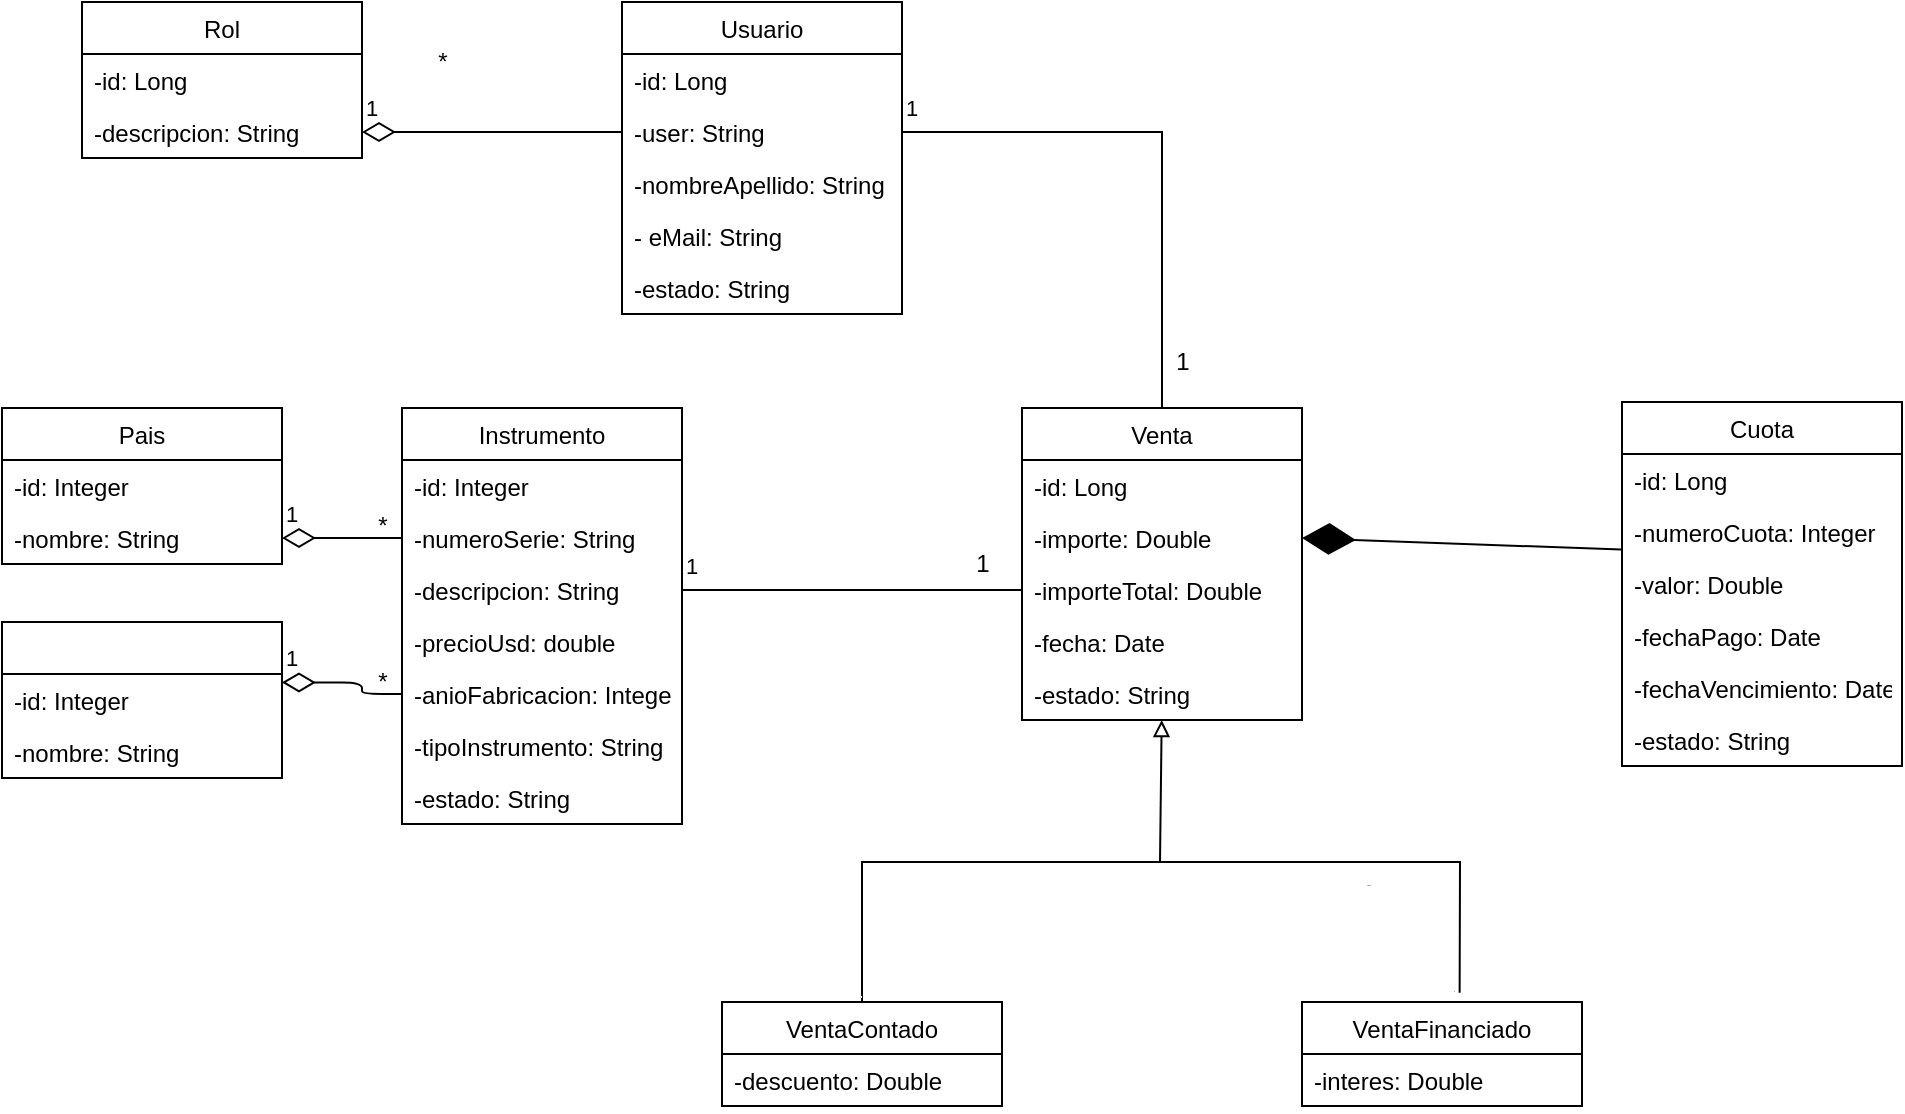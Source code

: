 <mxfile version="13.5.8" type="device"><diagram id="R2lEEEUBdFMjLlhIrx00" name="Page-1"><mxGraphModel dx="1038" dy="548" grid="1" gridSize="10" guides="1" tooltips="1" connect="1" arrows="1" fold="1" page="1" pageScale="1" pageWidth="850" pageHeight="1100" math="0" shadow="0" extFonts="Permanent Marker^https://fonts.googleapis.com/css?family=Permanent+Marker"><root><mxCell id="0"/><mxCell id="1" parent="0"/><mxCell id="55IafOMXZLTy4qaa-oFk-37" value="1" style="endArrow=none;html=1;endSize=12;startArrow=diamondThin;startSize=14;startFill=0;edgeStyle=orthogonalEdgeStyle;align=left;verticalAlign=bottom;endFill=0;" edge="1" parent="1" source="55IafOMXZLTy4qaa-oFk-9" target="55IafOMXZLTy4qaa-oFk-13"><mxGeometry x="-1" y="3" relative="1" as="geometry"><mxPoint x="220" y="270" as="sourcePoint"/><mxPoint x="380" y="270" as="targetPoint"/></mxGeometry></mxCell><mxCell id="55IafOMXZLTy4qaa-oFk-38" value="*" style="text;html=1;align=center;verticalAlign=middle;resizable=0;points=[];autosize=1;" vertex="1" parent="1"><mxGeometry x="220" y="30" width="20" height="20" as="geometry"/></mxCell><mxCell id="55IafOMXZLTy4qaa-oFk-51" value="1" style="endArrow=none;html=1;endSize=12;startArrow=diamondThin;startSize=14;startFill=0;edgeStyle=orthogonalEdgeStyle;align=left;verticalAlign=bottom;endFill=0;" edge="1" parent="1" source="55IafOMXZLTy4qaa-oFk-43" target="55IafOMXZLTy4qaa-oFk-47"><mxGeometry x="-1" y="3" relative="1" as="geometry"><mxPoint x="210" y="530" as="sourcePoint"/><mxPoint x="370" y="530" as="targetPoint"/></mxGeometry></mxCell><mxCell id="55IafOMXZLTy4qaa-oFk-52" value="*" style="text;html=1;align=center;verticalAlign=middle;resizable=0;points=[];autosize=1;" vertex="1" parent="1"><mxGeometry x="190" y="262" width="20" height="20" as="geometry"/></mxCell><mxCell id="55IafOMXZLTy4qaa-oFk-58" value="1" style="endArrow=none;html=1;endSize=12;startArrow=diamondThin;startSize=14;startFill=0;edgeStyle=orthogonalEdgeStyle;align=left;verticalAlign=bottom;endFill=0;exitX=1;exitY=0.162;exitDx=0;exitDy=0;exitPerimeter=0;entryX=0;entryY=0.5;entryDx=0;entryDy=0;" edge="1" parent="1" source="55IafOMXZLTy4qaa-oFk-54" target="55IafOMXZLTy4qaa-oFk-50"><mxGeometry x="-1" y="3" relative="1" as="geometry"><mxPoint x="220" y="420" as="sourcePoint"/><mxPoint x="400" y="420" as="targetPoint"/><Array as="points"><mxPoint x="190" y="350"/><mxPoint x="190" y="356"/></Array></mxGeometry></mxCell><mxCell id="55IafOMXZLTy4qaa-oFk-60" value="*" style="text;html=1;align=center;verticalAlign=middle;resizable=0;points=[];autosize=1;" vertex="1" parent="1"><mxGeometry x="190" y="340" width="20" height="20" as="geometry"/></mxCell><mxCell id="55IafOMXZLTy4qaa-oFk-73" value="1" style="endArrow=none;html=1;endSize=12;startArrow=none;startSize=14;startFill=0;align=left;verticalAlign=bottom;endFill=0;" edge="1" parent="1" source="55IafOMXZLTy4qaa-oFk-48" target="55IafOMXZLTy4qaa-oFk-66"><mxGeometry x="-1" y="3" relative="1" as="geometry"><mxPoint x="410" y="352" as="sourcePoint"/><mxPoint x="590" y="380" as="targetPoint"/></mxGeometry></mxCell><mxCell id="55IafOMXZLTy4qaa-oFk-74" value="1" style="text;html=1;align=center;verticalAlign=middle;resizable=0;points=[];autosize=1;" vertex="1" parent="1"><mxGeometry x="490" y="281" width="20" height="20" as="geometry"/></mxCell><mxCell id="55IafOMXZLTy4qaa-oFk-75" value="1" style="endArrow=none;html=1;endSize=12;startArrow=none;startSize=14;startFill=0;align=left;verticalAlign=bottom;endFill=0;exitX=1;exitY=0.5;exitDx=0;exitDy=0;entryX=0.5;entryY=0;entryDx=0;entryDy=0;rounded=0;" edge="1" parent="1" source="55IafOMXZLTy4qaa-oFk-13" target="55IafOMXZLTy4qaa-oFk-63"><mxGeometry x="-1" y="3" relative="1" as="geometry"><mxPoint x="420" y="362" as="sourcePoint"/><mxPoint x="660" y="362.774" as="targetPoint"/><Array as="points"><mxPoint x="590" y="75"/></Array></mxGeometry></mxCell><mxCell id="55IafOMXZLTy4qaa-oFk-76" value="1" style="text;html=1;align=center;verticalAlign=middle;resizable=0;points=[];autosize=1;" vertex="1" parent="1"><mxGeometry x="590" y="180" width="20" height="20" as="geometry"/></mxCell><mxCell id="55IafOMXZLTy4qaa-oFk-41" value="Pais" style="swimlane;fontStyle=0;childLayout=stackLayout;horizontal=1;startSize=26;fillColor=none;horizontalStack=0;resizeParent=1;resizeParentMax=0;resizeLast=0;collapsible=1;marginBottom=0;" vertex="1" parent="1"><mxGeometry x="10" y="213" width="140" height="78" as="geometry"/></mxCell><mxCell id="55IafOMXZLTy4qaa-oFk-42" value="-id: Integer" style="text;strokeColor=none;fillColor=none;align=left;verticalAlign=top;spacingLeft=4;spacingRight=4;overflow=hidden;rotatable=0;points=[[0,0.5],[1,0.5]];portConstraint=eastwest;" vertex="1" parent="55IafOMXZLTy4qaa-oFk-41"><mxGeometry y="26" width="140" height="26" as="geometry"/></mxCell><mxCell id="55IafOMXZLTy4qaa-oFk-43" value="-nombre: String" style="text;strokeColor=none;fillColor=none;align=left;verticalAlign=top;spacingLeft=4;spacingRight=4;overflow=hidden;rotatable=0;points=[[0,0.5],[1,0.5]];portConstraint=eastwest;" vertex="1" parent="55IafOMXZLTy4qaa-oFk-41"><mxGeometry y="52" width="140" height="26" as="geometry"/></mxCell><mxCell id="55IafOMXZLTy4qaa-oFk-53" value="|" style="swimlane;fontStyle=0;childLayout=stackLayout;horizontal=1;startSize=26;fillColor=none;horizontalStack=0;resizeParent=1;resizeParentMax=0;resizeLast=0;collapsible=1;marginBottom=0;" vertex="1" parent="1"><mxGeometry x="10" y="320" width="140" height="78" as="geometry"/></mxCell><mxCell id="55IafOMXZLTy4qaa-oFk-54" value="-id: Integer" style="text;strokeColor=none;fillColor=none;align=left;verticalAlign=top;spacingLeft=4;spacingRight=4;overflow=hidden;rotatable=0;points=[[0,0.5],[1,0.5]];portConstraint=eastwest;" vertex="1" parent="55IafOMXZLTy4qaa-oFk-53"><mxGeometry y="26" width="140" height="26" as="geometry"/></mxCell><mxCell id="55IafOMXZLTy4qaa-oFk-55" value="-nombre: String" style="text;strokeColor=none;fillColor=none;align=left;verticalAlign=top;spacingLeft=4;spacingRight=4;overflow=hidden;rotatable=0;points=[[0,0.5],[1,0.5]];portConstraint=eastwest;" vertex="1" parent="55IafOMXZLTy4qaa-oFk-53"><mxGeometry y="52" width="140" height="26" as="geometry"/></mxCell><mxCell id="55IafOMXZLTy4qaa-oFk-63" value="Venta" style="swimlane;fontStyle=0;childLayout=stackLayout;horizontal=1;startSize=26;fillColor=none;horizontalStack=0;resizeParent=1;resizeParentMax=0;resizeLast=0;collapsible=1;marginBottom=0;" vertex="1" parent="1"><mxGeometry x="520" y="213" width="140" height="156" as="geometry"/></mxCell><mxCell id="55IafOMXZLTy4qaa-oFk-64" value="-id: Long" style="text;strokeColor=none;fillColor=none;align=left;verticalAlign=top;spacingLeft=4;spacingRight=4;overflow=hidden;rotatable=0;points=[[0,0.5],[1,0.5]];portConstraint=eastwest;" vertex="1" parent="55IafOMXZLTy4qaa-oFk-63"><mxGeometry y="26" width="140" height="26" as="geometry"/></mxCell><mxCell id="55IafOMXZLTy4qaa-oFk-65" value="-importe: Double" style="text;strokeColor=none;fillColor=none;align=left;verticalAlign=top;spacingLeft=4;spacingRight=4;overflow=hidden;rotatable=0;points=[[0,0.5],[1,0.5]];portConstraint=eastwest;" vertex="1" parent="55IafOMXZLTy4qaa-oFk-63"><mxGeometry y="52" width="140" height="26" as="geometry"/></mxCell><mxCell id="55IafOMXZLTy4qaa-oFk-66" value="-importeTotal: Double" style="text;strokeColor=none;fillColor=none;align=left;verticalAlign=top;spacingLeft=4;spacingRight=4;overflow=hidden;rotatable=0;points=[[0,0.5],[1,0.5]];portConstraint=eastwest;" vertex="1" parent="55IafOMXZLTy4qaa-oFk-63"><mxGeometry y="78" width="140" height="26" as="geometry"/></mxCell><mxCell id="55IafOMXZLTy4qaa-oFk-67" value="-fecha: Date" style="text;strokeColor=none;fillColor=none;align=left;verticalAlign=top;spacingLeft=4;spacingRight=4;overflow=hidden;rotatable=0;points=[[0,0.5],[1,0.5]];portConstraint=eastwest;" vertex="1" parent="55IafOMXZLTy4qaa-oFk-63"><mxGeometry y="104" width="140" height="26" as="geometry"/></mxCell><mxCell id="55IafOMXZLTy4qaa-oFk-68" value="-estado: String" style="text;strokeColor=none;fillColor=none;align=left;verticalAlign=top;spacingLeft=4;spacingRight=4;overflow=hidden;rotatable=0;points=[[0,0.5],[1,0.5]];portConstraint=eastwest;" vertex="1" parent="55IafOMXZLTy4qaa-oFk-63"><mxGeometry y="130" width="140" height="26" as="geometry"/></mxCell><mxCell id="55IafOMXZLTy4qaa-oFk-89" value="1" style="endArrow=none;html=1;endSize=12;startArrow=none;startSize=14;startFill=0;align=left;verticalAlign=bottom;endFill=0;exitX=0.5;exitY=0;exitDx=0;exitDy=0;fontSize=1;rounded=0;" edge="1" parent="1" source="55IafOMXZLTy4qaa-oFk-77"><mxGeometry x="-1" y="3" relative="1" as="geometry"><mxPoint x="440" y="440" as="sourcePoint"/><mxPoint x="570" y="440" as="targetPoint"/><Array as="points"><mxPoint x="440" y="440"/></Array></mxGeometry></mxCell><mxCell id="55IafOMXZLTy4qaa-oFk-90" value="1" style="endArrow=none;html=1;endSize=12;startArrow=none;startSize=14;startFill=0;align=left;verticalAlign=bottom;endFill=0;exitX=0.563;exitY=-0.088;exitDx=0;exitDy=0;exitPerimeter=0;rounded=0;spacing=0;fontSize=1;" edge="1" parent="1" source="55IafOMXZLTy4qaa-oFk-83"><mxGeometry x="-1" y="3" relative="1" as="geometry"><mxPoint x="450" y="480" as="sourcePoint"/><mxPoint x="570" y="440" as="targetPoint"/><Array as="points"><mxPoint x="739" y="440"/></Array></mxGeometry></mxCell><mxCell id="55IafOMXZLTy4qaa-oFk-91" value="Text" style="edgeLabel;html=1;align=center;verticalAlign=middle;resizable=0;points=[];fontSize=1;" vertex="1" connectable="0" parent="55IafOMXZLTy4qaa-oFk-90"><mxGeometry x="-0.045" y="11" relative="1" as="geometry"><mxPoint as="offset"/></mxGeometry></mxCell><mxCell id="55IafOMXZLTy4qaa-oFk-77" value="VentaContado" style="swimlane;fontStyle=0;childLayout=stackLayout;horizontal=1;startSize=26;fillColor=none;horizontalStack=0;resizeParent=1;resizeParentMax=0;resizeLast=0;collapsible=1;marginBottom=0;" vertex="1" parent="1"><mxGeometry x="370" y="510" width="140" height="52" as="geometry"/></mxCell><mxCell id="55IafOMXZLTy4qaa-oFk-80" value="-descuento: Double" style="text;strokeColor=none;fillColor=none;align=left;verticalAlign=top;spacingLeft=4;spacingRight=4;overflow=hidden;rotatable=0;points=[[0,0.5],[1,0.5]];portConstraint=eastwest;" vertex="1" parent="55IafOMXZLTy4qaa-oFk-77"><mxGeometry y="26" width="140" height="26" as="geometry"/></mxCell><mxCell id="55IafOMXZLTy4qaa-oFk-92" value="" style="endArrow=block;html=1;strokeColor=#000000;fontSize=1;endFill=0;" edge="1" parent="1" target="55IafOMXZLTy4qaa-oFk-68"><mxGeometry width="50" height="50" relative="1" as="geometry"><mxPoint x="589" y="440" as="sourcePoint"/><mxPoint x="580" y="480" as="targetPoint"/></mxGeometry></mxCell><mxCell id="55IafOMXZLTy4qaa-oFk-83" value="VentaFinanciado" style="swimlane;fontStyle=0;childLayout=stackLayout;horizontal=1;startSize=26;fillColor=none;horizontalStack=0;resizeParent=1;resizeParentMax=0;resizeLast=0;collapsible=1;marginBottom=0;" vertex="1" parent="1"><mxGeometry x="660" y="510" width="140" height="52" as="geometry"/></mxCell><mxCell id="55IafOMXZLTy4qaa-oFk-86" value="-interes: Double" style="text;strokeColor=none;fillColor=none;align=left;verticalAlign=top;spacingLeft=4;spacingRight=4;overflow=hidden;rotatable=0;points=[[0,0.5],[1,0.5]];portConstraint=eastwest;" vertex="1" parent="55IafOMXZLTy4qaa-oFk-83"><mxGeometry y="26" width="140" height="26" as="geometry"/></mxCell><mxCell id="55IafOMXZLTy4qaa-oFk-7" value="Rol" style="swimlane;fontStyle=0;childLayout=stackLayout;horizontal=1;startSize=26;fillColor=none;horizontalStack=0;resizeParent=1;resizeParentMax=0;resizeLast=0;collapsible=1;marginBottom=0;" vertex="1" parent="1"><mxGeometry x="50" y="10" width="140" height="78" as="geometry"/></mxCell><mxCell id="55IafOMXZLTy4qaa-oFk-8" value="-id: Long" style="text;strokeColor=none;fillColor=none;align=left;verticalAlign=top;spacingLeft=4;spacingRight=4;overflow=hidden;rotatable=0;points=[[0,0.5],[1,0.5]];portConstraint=eastwest;" vertex="1" parent="55IafOMXZLTy4qaa-oFk-7"><mxGeometry y="26" width="140" height="26" as="geometry"/></mxCell><mxCell id="55IafOMXZLTy4qaa-oFk-9" value="-descripcion: String" style="text;strokeColor=none;fillColor=none;align=left;verticalAlign=top;spacingLeft=4;spacingRight=4;overflow=hidden;rotatable=0;points=[[0,0.5],[1,0.5]];portConstraint=eastwest;" vertex="1" parent="55IafOMXZLTy4qaa-oFk-7"><mxGeometry y="52" width="140" height="26" as="geometry"/></mxCell><mxCell id="55IafOMXZLTy4qaa-oFk-11" value="Usuario" style="swimlane;fontStyle=0;childLayout=stackLayout;horizontal=1;startSize=26;fillColor=none;horizontalStack=0;resizeParent=1;resizeParentMax=0;resizeLast=0;collapsible=1;marginBottom=0;" vertex="1" parent="1"><mxGeometry x="320" y="10" width="140" height="156" as="geometry"/></mxCell><mxCell id="55IafOMXZLTy4qaa-oFk-12" value="-id: Long" style="text;strokeColor=none;fillColor=none;align=left;verticalAlign=top;spacingLeft=4;spacingRight=4;overflow=hidden;rotatable=0;points=[[0,0.5],[1,0.5]];portConstraint=eastwest;" vertex="1" parent="55IafOMXZLTy4qaa-oFk-11"><mxGeometry y="26" width="140" height="26" as="geometry"/></mxCell><mxCell id="55IafOMXZLTy4qaa-oFk-13" value="-user: String" style="text;strokeColor=none;fillColor=none;align=left;verticalAlign=top;spacingLeft=4;spacingRight=4;overflow=hidden;rotatable=0;points=[[0,0.5],[1,0.5]];portConstraint=eastwest;" vertex="1" parent="55IafOMXZLTy4qaa-oFk-11"><mxGeometry y="52" width="140" height="26" as="geometry"/></mxCell><mxCell id="55IafOMXZLTy4qaa-oFk-36" value="-nombreApellido: String" style="text;strokeColor=none;fillColor=none;align=left;verticalAlign=top;spacingLeft=4;spacingRight=4;overflow=hidden;rotatable=0;points=[[0,0.5],[1,0.5]];portConstraint=eastwest;" vertex="1" parent="55IafOMXZLTy4qaa-oFk-11"><mxGeometry y="78" width="140" height="26" as="geometry"/></mxCell><mxCell id="55IafOMXZLTy4qaa-oFk-14" value="- eMail: String" style="text;strokeColor=none;fillColor=none;align=left;verticalAlign=top;spacingLeft=4;spacingRight=4;overflow=hidden;rotatable=0;points=[[0,0.5],[1,0.5]];portConstraint=eastwest;" vertex="1" parent="55IafOMXZLTy4qaa-oFk-11"><mxGeometry y="104" width="140" height="26" as="geometry"/></mxCell><mxCell id="55IafOMXZLTy4qaa-oFk-35" value="-estado: String " style="text;strokeColor=none;fillColor=none;align=left;verticalAlign=top;spacingLeft=4;spacingRight=4;overflow=hidden;rotatable=0;points=[[0,0.5],[1,0.5]];portConstraint=eastwest;" vertex="1" parent="55IafOMXZLTy4qaa-oFk-11"><mxGeometry y="130" width="140" height="26" as="geometry"/></mxCell><mxCell id="55IafOMXZLTy4qaa-oFk-45" value="Instrumento" style="swimlane;fontStyle=0;childLayout=stackLayout;horizontal=1;startSize=26;fillColor=none;horizontalStack=0;resizeParent=1;resizeParentMax=0;resizeLast=0;collapsible=1;marginBottom=0;" vertex="1" parent="1"><mxGeometry x="210" y="213" width="140" height="208" as="geometry"/></mxCell><mxCell id="55IafOMXZLTy4qaa-oFk-46" value="-id: Integer" style="text;strokeColor=none;fillColor=none;align=left;verticalAlign=top;spacingLeft=4;spacingRight=4;overflow=hidden;rotatable=0;points=[[0,0.5],[1,0.5]];portConstraint=eastwest;" vertex="1" parent="55IafOMXZLTy4qaa-oFk-45"><mxGeometry y="26" width="140" height="26" as="geometry"/></mxCell><mxCell id="55IafOMXZLTy4qaa-oFk-47" value="-numeroSerie: String" style="text;strokeColor=none;fillColor=none;align=left;verticalAlign=top;spacingLeft=4;spacingRight=4;overflow=hidden;rotatable=0;points=[[0,0.5],[1,0.5]];portConstraint=eastwest;" vertex="1" parent="55IafOMXZLTy4qaa-oFk-45"><mxGeometry y="52" width="140" height="26" as="geometry"/></mxCell><mxCell id="55IafOMXZLTy4qaa-oFk-48" value="-descripcion: String" style="text;strokeColor=none;fillColor=none;align=left;verticalAlign=top;spacingLeft=4;spacingRight=4;overflow=hidden;rotatable=0;points=[[0,0.5],[1,0.5]];portConstraint=eastwest;" vertex="1" parent="55IafOMXZLTy4qaa-oFk-45"><mxGeometry y="78" width="140" height="26" as="geometry"/></mxCell><mxCell id="55IafOMXZLTy4qaa-oFk-49" value="-precioUsd: double" style="text;strokeColor=none;fillColor=none;align=left;verticalAlign=top;spacingLeft=4;spacingRight=4;overflow=hidden;rotatable=0;points=[[0,0.5],[1,0.5]];portConstraint=eastwest;" vertex="1" parent="55IafOMXZLTy4qaa-oFk-45"><mxGeometry y="104" width="140" height="26" as="geometry"/></mxCell><mxCell id="55IafOMXZLTy4qaa-oFk-50" value="-anioFabricacion: Integer" style="text;strokeColor=none;fillColor=none;align=left;verticalAlign=top;spacingLeft=4;spacingRight=4;overflow=hidden;rotatable=0;points=[[0,0.5],[1,0.5]];portConstraint=eastwest;" vertex="1" parent="55IafOMXZLTy4qaa-oFk-45"><mxGeometry y="130" width="140" height="26" as="geometry"/></mxCell><mxCell id="55IafOMXZLTy4qaa-oFk-61" value="-tipoInstrumento: String" style="text;strokeColor=none;fillColor=none;align=left;verticalAlign=top;spacingLeft=4;spacingRight=4;overflow=hidden;rotatable=0;points=[[0,0.5],[1,0.5]];portConstraint=eastwest;" vertex="1" parent="55IafOMXZLTy4qaa-oFk-45"><mxGeometry y="156" width="140" height="26" as="geometry"/></mxCell><mxCell id="55IafOMXZLTy4qaa-oFk-62" value="-estado: String" style="text;strokeColor=none;fillColor=none;align=left;verticalAlign=top;spacingLeft=4;spacingRight=4;overflow=hidden;rotatable=0;points=[[0,0.5],[1,0.5]];portConstraint=eastwest;" vertex="1" parent="55IafOMXZLTy4qaa-oFk-45"><mxGeometry y="182" width="140" height="26" as="geometry"/></mxCell><mxCell id="55IafOMXZLTy4qaa-oFk-93" value="Cuota" style="swimlane;fontStyle=0;childLayout=stackLayout;horizontal=1;startSize=26;fillColor=none;horizontalStack=0;resizeParent=1;resizeParentMax=0;resizeLast=0;collapsible=1;marginBottom=0;" vertex="1" parent="1"><mxGeometry x="820" y="210" width="140" height="182" as="geometry"/></mxCell><mxCell id="55IafOMXZLTy4qaa-oFk-94" value="-id: Long" style="text;strokeColor=none;fillColor=none;align=left;verticalAlign=top;spacingLeft=4;spacingRight=4;overflow=hidden;rotatable=0;points=[[0,0.5],[1,0.5]];portConstraint=eastwest;" vertex="1" parent="55IafOMXZLTy4qaa-oFk-93"><mxGeometry y="26" width="140" height="26" as="geometry"/></mxCell><mxCell id="55IafOMXZLTy4qaa-oFk-95" value="-numeroCuota: Integer" style="text;strokeColor=none;fillColor=none;align=left;verticalAlign=top;spacingLeft=4;spacingRight=4;overflow=hidden;rotatable=0;points=[[0,0.5],[1,0.5]];portConstraint=eastwest;" vertex="1" parent="55IafOMXZLTy4qaa-oFk-93"><mxGeometry y="52" width="140" height="26" as="geometry"/></mxCell><mxCell id="55IafOMXZLTy4qaa-oFk-96" value="-valor: Double" style="text;strokeColor=none;fillColor=none;align=left;verticalAlign=top;spacingLeft=4;spacingRight=4;overflow=hidden;rotatable=0;points=[[0,0.5],[1,0.5]];portConstraint=eastwest;" vertex="1" parent="55IafOMXZLTy4qaa-oFk-93"><mxGeometry y="78" width="140" height="26" as="geometry"/></mxCell><mxCell id="55IafOMXZLTy4qaa-oFk-97" value="-fechaPago: Date" style="text;strokeColor=none;fillColor=none;align=left;verticalAlign=top;spacingLeft=4;spacingRight=4;overflow=hidden;rotatable=0;points=[[0,0.5],[1,0.5]];portConstraint=eastwest;" vertex="1" parent="55IafOMXZLTy4qaa-oFk-93"><mxGeometry y="104" width="140" height="26" as="geometry"/></mxCell><mxCell id="55IafOMXZLTy4qaa-oFk-100" value="-fechaVencimiento: Date" style="text;strokeColor=none;fillColor=none;align=left;verticalAlign=top;spacingLeft=4;spacingRight=4;overflow=hidden;rotatable=0;points=[[0,0.5],[1,0.5]];portConstraint=eastwest;" vertex="1" parent="55IafOMXZLTy4qaa-oFk-93"><mxGeometry y="130" width="140" height="26" as="geometry"/></mxCell><mxCell id="55IafOMXZLTy4qaa-oFk-98" value="-estado: String " style="text;strokeColor=none;fillColor=none;align=left;verticalAlign=top;spacingLeft=4;spacingRight=4;overflow=hidden;rotatable=0;points=[[0,0.5],[1,0.5]];portConstraint=eastwest;" vertex="1" parent="55IafOMXZLTy4qaa-oFk-93"><mxGeometry y="156" width="140" height="26" as="geometry"/></mxCell><mxCell id="55IafOMXZLTy4qaa-oFk-101" value="" style="endArrow=diamondThin;endFill=1;endSize=24;html=1;strokeColor=#000000;fontSize=1;entryX=1;entryY=0.5;entryDx=0;entryDy=0;exitX=-0.003;exitY=0.838;exitDx=0;exitDy=0;exitPerimeter=0;" edge="1" parent="1" source="55IafOMXZLTy4qaa-oFk-95" target="55IafOMXZLTy4qaa-oFk-65"><mxGeometry width="160" relative="1" as="geometry"><mxPoint x="640" y="380" as="sourcePoint"/><mxPoint x="800" y="380" as="targetPoint"/></mxGeometry></mxCell></root></mxGraphModel></diagram></mxfile>